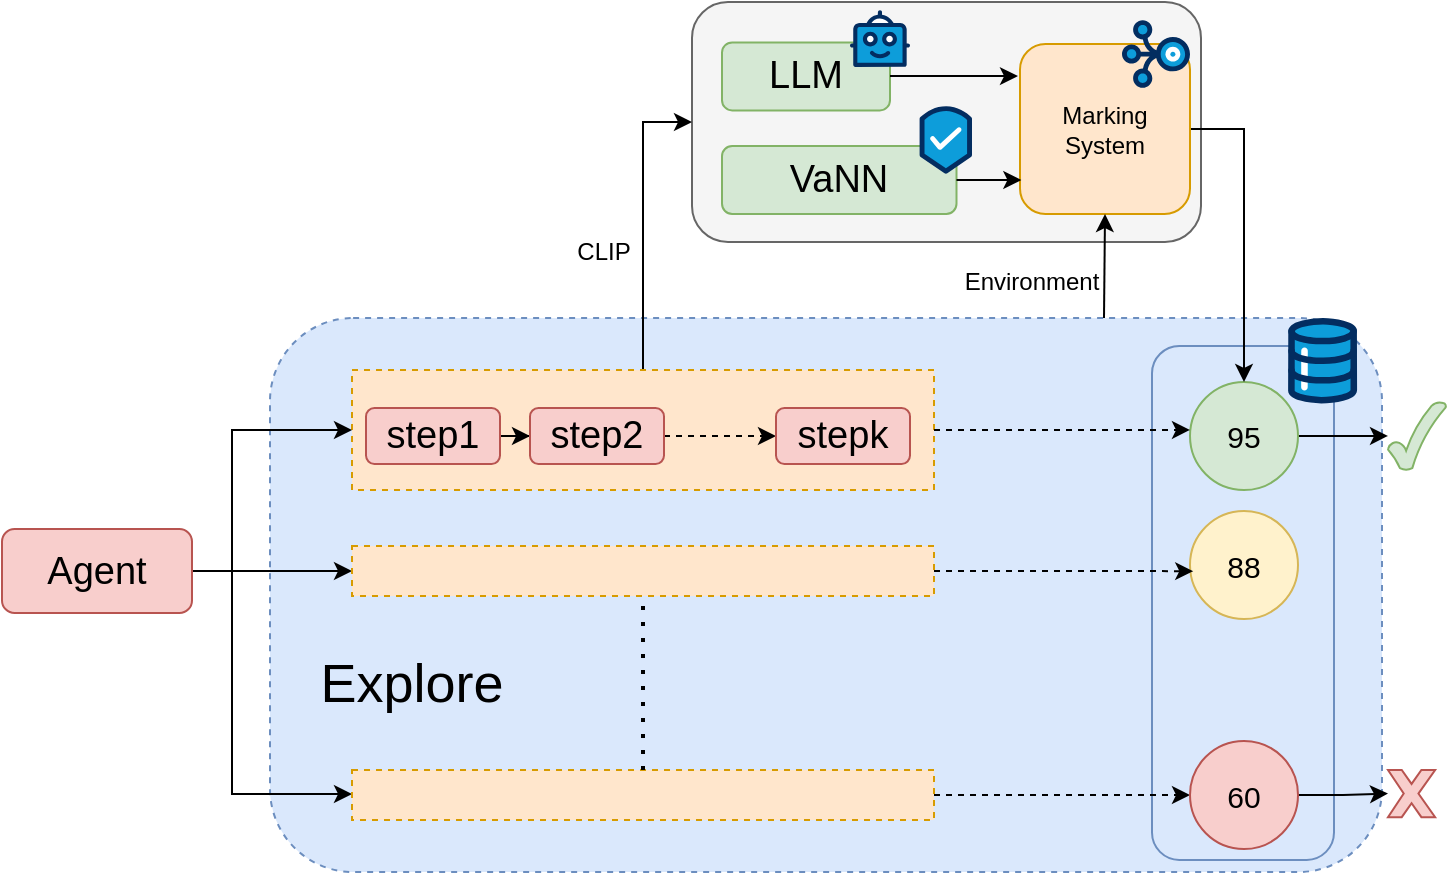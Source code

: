 <mxfile version="28.2.1">
  <diagram name="第 1 页" id="-67-8i8DmLZlF9Vm9H63">
    <mxGraphModel dx="1104" dy="673" grid="0" gridSize="10" guides="1" tooltips="1" connect="1" arrows="1" fold="1" page="1" pageScale="1" pageWidth="4681" pageHeight="3300" math="0" shadow="0">
      <root>
        <mxCell id="0" />
        <mxCell id="1" parent="0" />
        <mxCell id="YKDILyGexd_aIcYHHave-9" value="" style="rounded=1;whiteSpace=wrap;html=1;fillColor=#dae8fc;strokeColor=#6c8ebf;dashed=1;" parent="1" vertex="1">
          <mxGeometry x="273" y="322" width="556" height="277" as="geometry" />
        </mxCell>
        <mxCell id="2qB2dajr-711ydZ0-sjt-16" value="" style="rounded=1;whiteSpace=wrap;html=1;fillColor=none;strokeColor=#6c8ebf;" vertex="1" parent="1">
          <mxGeometry x="714" y="336" width="91" height="256.94" as="geometry" />
        </mxCell>
        <mxCell id="2qB2dajr-711ydZ0-sjt-4" value="" style="rounded=1;whiteSpace=wrap;html=1;fillColor=#f5f5f5;fontColor=#333333;strokeColor=#666666;" vertex="1" parent="1">
          <mxGeometry x="484" y="164" width="254.5" height="120" as="geometry" />
        </mxCell>
        <mxCell id="2qB2dajr-711ydZ0-sjt-6" style="edgeStyle=orthogonalEdgeStyle;rounded=0;orthogonalLoop=1;jettySize=auto;html=1;entryX=0;entryY=0.5;entryDx=0;entryDy=0;" edge="1" parent="1" source="YKDILyGexd_aIcYHHave-10" target="2qB2dajr-711ydZ0-sjt-4">
          <mxGeometry relative="1" as="geometry" />
        </mxCell>
        <mxCell id="YKDILyGexd_aIcYHHave-10" value="" style="rounded=0;whiteSpace=wrap;html=1;fillColor=#ffe6cc;strokeColor=#d79b00;dashed=1;" parent="1" vertex="1">
          <mxGeometry x="314" y="348" width="291" height="60" as="geometry" />
        </mxCell>
        <mxCell id="YKDILyGexd_aIcYHHave-4" value="&lt;font style=&quot;font-size: 19px;&quot;&gt;LLM&lt;/font&gt;" style="rounded=1;whiteSpace=wrap;html=1;fillColor=#d5e8d4;strokeColor=#82b366;" parent="1" vertex="1">
          <mxGeometry x="499" y="184.2" width="84" height="34" as="geometry" />
        </mxCell>
        <mxCell id="YKDILyGexd_aIcYHHave-23" style="edgeStyle=orthogonalEdgeStyle;rounded=0;orthogonalLoop=1;jettySize=auto;html=1;entryX=0;entryY=0.5;entryDx=0;entryDy=0;" parent="1" source="YKDILyGexd_aIcYHHave-1" target="YKDILyGexd_aIcYHHave-10" edge="1">
          <mxGeometry relative="1" as="geometry">
            <Array as="points">
              <mxPoint x="254" y="449" />
              <mxPoint x="254" y="378" />
            </Array>
          </mxGeometry>
        </mxCell>
        <mxCell id="YKDILyGexd_aIcYHHave-27" style="edgeStyle=orthogonalEdgeStyle;rounded=0;orthogonalLoop=1;jettySize=auto;html=1;entryX=0;entryY=0.5;entryDx=0;entryDy=0;" parent="1" source="YKDILyGexd_aIcYHHave-1" target="YKDILyGexd_aIcYHHave-26" edge="1">
          <mxGeometry relative="1" as="geometry" />
        </mxCell>
        <mxCell id="YKDILyGexd_aIcYHHave-41" style="edgeStyle=orthogonalEdgeStyle;rounded=0;orthogonalLoop=1;jettySize=auto;html=1;" parent="1" source="YKDILyGexd_aIcYHHave-1" target="YKDILyGexd_aIcYHHave-29" edge="1">
          <mxGeometry relative="1" as="geometry">
            <Array as="points">
              <mxPoint x="254" y="448" />
              <mxPoint x="254" y="560" />
            </Array>
          </mxGeometry>
        </mxCell>
        <mxCell id="YKDILyGexd_aIcYHHave-1" value="&lt;font style=&quot;font-size: 19px;&quot;&gt;Agent&lt;/font&gt;" style="rounded=1;whiteSpace=wrap;html=1;fillColor=#f8cecc;strokeColor=#b85450;" parent="1" vertex="1">
          <mxGeometry x="139" y="427.5" width="95" height="42" as="geometry" />
        </mxCell>
        <mxCell id="YKDILyGexd_aIcYHHave-3" value="" style="verticalLabelPosition=bottom;aspect=fixed;html=1;shape=mxgraph.salesforce.bots;fillColorStyles=fillColor2,fillColor3,fillColor4;fillColor2=#032d60;fillColor3=#0d9dda;fillColor4=#ffffff;fillColor=none;strokeColor=none;" parent="1" vertex="1">
          <mxGeometry x="563" y="168" width="30" height="28.5" as="geometry" />
        </mxCell>
        <mxCell id="YKDILyGexd_aIcYHHave-8" value="&lt;font style=&quot;font-size: 27px;&quot;&gt;Explore&lt;/font&gt;" style="text;html=1;align=center;verticalAlign=middle;whiteSpace=wrap;rounded=0;" parent="1" vertex="1">
          <mxGeometry x="266" y="475.5" width="156" height="58" as="geometry" />
        </mxCell>
        <mxCell id="YKDILyGexd_aIcYHHave-19" style="edgeStyle=orthogonalEdgeStyle;rounded=0;orthogonalLoop=1;jettySize=auto;html=1;entryX=0;entryY=0.5;entryDx=0;entryDy=0;" parent="1" source="YKDILyGexd_aIcYHHave-11" target="YKDILyGexd_aIcYHHave-17" edge="1">
          <mxGeometry relative="1" as="geometry" />
        </mxCell>
        <mxCell id="YKDILyGexd_aIcYHHave-11" value="&lt;font style=&quot;font-size: 19px;&quot;&gt;step1&lt;/font&gt;" style="rounded=1;whiteSpace=wrap;html=1;fillColor=#f8cecc;strokeColor=#b85450;" parent="1" vertex="1">
          <mxGeometry x="321" y="367" width="67" height="28" as="geometry" />
        </mxCell>
        <mxCell id="YKDILyGexd_aIcYHHave-20" style="edgeStyle=orthogonalEdgeStyle;rounded=0;orthogonalLoop=1;jettySize=auto;html=1;entryX=0;entryY=0.5;entryDx=0;entryDy=0;dashed=1;" parent="1" source="YKDILyGexd_aIcYHHave-17" target="YKDILyGexd_aIcYHHave-18" edge="1">
          <mxGeometry relative="1" as="geometry" />
        </mxCell>
        <mxCell id="YKDILyGexd_aIcYHHave-17" value="&lt;font style=&quot;font-size: 19px;&quot;&gt;step2&lt;/font&gt;" style="rounded=1;whiteSpace=wrap;html=1;fillColor=#f8cecc;strokeColor=#b85450;" parent="1" vertex="1">
          <mxGeometry x="403" y="367" width="67" height="28" as="geometry" />
        </mxCell>
        <mxCell id="YKDILyGexd_aIcYHHave-18" value="&lt;font style=&quot;font-size: 19px;&quot;&gt;stepk&lt;/font&gt;" style="rounded=1;whiteSpace=wrap;html=1;fillColor=#f8cecc;strokeColor=#b85450;" parent="1" vertex="1">
          <mxGeometry x="526" y="367" width="67" height="28" as="geometry" />
        </mxCell>
        <mxCell id="YKDILyGexd_aIcYHHave-38" style="edgeStyle=orthogonalEdgeStyle;rounded=0;orthogonalLoop=1;jettySize=auto;html=1;" parent="1" source="YKDILyGexd_aIcYHHave-24" target="YKDILyGexd_aIcYHHave-39" edge="1">
          <mxGeometry relative="1" as="geometry">
            <mxPoint x="809.5" y="381" as="targetPoint" />
          </mxGeometry>
        </mxCell>
        <mxCell id="YKDILyGexd_aIcYHHave-24" value="&lt;font style=&quot;font-size: 15px;&quot;&gt;95&lt;/font&gt;" style="ellipse;whiteSpace=wrap;html=1;aspect=fixed;fillColor=#d5e8d4;strokeColor=#82b366;" parent="1" vertex="1">
          <mxGeometry x="733" y="354" width="54" height="54" as="geometry" />
        </mxCell>
        <mxCell id="YKDILyGexd_aIcYHHave-26" value="" style="rounded=0;whiteSpace=wrap;html=1;fillColor=#ffe6cc;strokeColor=#d79b00;dashed=1;" parent="1" vertex="1">
          <mxGeometry x="314" y="436" width="291" height="25" as="geometry" />
        </mxCell>
        <mxCell id="YKDILyGexd_aIcYHHave-35" style="edgeStyle=orthogonalEdgeStyle;rounded=0;orthogonalLoop=1;jettySize=auto;html=1;dashed=1;" parent="1" source="YKDILyGexd_aIcYHHave-29" target="YKDILyGexd_aIcYHHave-32" edge="1">
          <mxGeometry relative="1" as="geometry" />
        </mxCell>
        <mxCell id="YKDILyGexd_aIcYHHave-29" value="" style="rounded=0;whiteSpace=wrap;html=1;fillColor=#ffe6cc;strokeColor=#d79b00;dashed=1;" parent="1" vertex="1">
          <mxGeometry x="314" y="548" width="291" height="25" as="geometry" />
        </mxCell>
        <mxCell id="YKDILyGexd_aIcYHHave-30" value="&lt;font style=&quot;font-size: 15px;&quot;&gt;88&lt;/font&gt;" style="ellipse;whiteSpace=wrap;html=1;aspect=fixed;fillColor=#fff2cc;strokeColor=#d6b656;" parent="1" vertex="1">
          <mxGeometry x="733" y="418.5" width="54" height="54" as="geometry" />
        </mxCell>
        <mxCell id="YKDILyGexd_aIcYHHave-36" style="edgeStyle=orthogonalEdgeStyle;rounded=0;orthogonalLoop=1;jettySize=auto;html=1;" parent="1" source="YKDILyGexd_aIcYHHave-32" target="YKDILyGexd_aIcYHHave-37" edge="1">
          <mxGeometry relative="1" as="geometry">
            <mxPoint x="810.571" y="513" as="targetPoint" />
          </mxGeometry>
        </mxCell>
        <mxCell id="YKDILyGexd_aIcYHHave-32" value="&lt;font style=&quot;font-size: 15px;&quot;&gt;60&lt;/font&gt;" style="ellipse;whiteSpace=wrap;html=1;aspect=fixed;fillColor=#f8cecc;strokeColor=#b85450;" parent="1" vertex="1">
          <mxGeometry x="733" y="533.5" width="54" height="54" as="geometry" />
        </mxCell>
        <mxCell id="YKDILyGexd_aIcYHHave-33" style="edgeStyle=orthogonalEdgeStyle;rounded=0;orthogonalLoop=1;jettySize=auto;html=1;entryX=0;entryY=0.444;entryDx=0;entryDy=0;entryPerimeter=0;dashed=1;" parent="1" source="YKDILyGexd_aIcYHHave-10" target="YKDILyGexd_aIcYHHave-24" edge="1">
          <mxGeometry relative="1" as="geometry" />
        </mxCell>
        <mxCell id="YKDILyGexd_aIcYHHave-34" style="edgeStyle=orthogonalEdgeStyle;rounded=0;orthogonalLoop=1;jettySize=auto;html=1;entryX=0.03;entryY=0.557;entryDx=0;entryDy=0;entryPerimeter=0;dashed=1;" parent="1" source="YKDILyGexd_aIcYHHave-26" target="YKDILyGexd_aIcYHHave-30" edge="1">
          <mxGeometry relative="1" as="geometry" />
        </mxCell>
        <mxCell id="YKDILyGexd_aIcYHHave-37" value="" style="verticalLabelPosition=bottom;verticalAlign=top;html=1;shape=mxgraph.basic.x;fillColor=#f8cecc;strokeColor=#b85450;" parent="1" vertex="1">
          <mxGeometry x="832" y="548" width="23.57" height="23.57" as="geometry" />
        </mxCell>
        <mxCell id="YKDILyGexd_aIcYHHave-39" value="" style="verticalLabelPosition=bottom;verticalAlign=top;html=1;shape=mxgraph.basic.tick;fillColor=#d5e8d4;strokeColor=#82b366;" parent="1" vertex="1">
          <mxGeometry x="832" y="363.94" width="29" height="34.12" as="geometry" />
        </mxCell>
        <mxCell id="2qB2dajr-711ydZ0-sjt-1" value="CLIP" style="text;html=1;align=center;verticalAlign=middle;whiteSpace=wrap;rounded=0;" vertex="1" parent="1">
          <mxGeometry x="410" y="274" width="60" height="30" as="geometry" />
        </mxCell>
        <mxCell id="2qB2dajr-711ydZ0-sjt-5" value="&lt;span style=&quot;font-size: 19px;&quot;&gt;VaNN&lt;/span&gt;" style="rounded=1;whiteSpace=wrap;html=1;fillColor=#d5e8d4;strokeColor=#82b366;" vertex="1" parent="1">
          <mxGeometry x="499" y="236" width="117.25" height="34" as="geometry" />
        </mxCell>
        <mxCell id="2qB2dajr-711ydZ0-sjt-14" style="edgeStyle=orthogonalEdgeStyle;rounded=0;orthogonalLoop=1;jettySize=auto;html=1;" edge="1" parent="1" source="2qB2dajr-711ydZ0-sjt-7" target="YKDILyGexd_aIcYHHave-24">
          <mxGeometry relative="1" as="geometry">
            <Array as="points">
              <mxPoint x="760" y="228" />
            </Array>
          </mxGeometry>
        </mxCell>
        <mxCell id="2qB2dajr-711ydZ0-sjt-7" value="Marking&lt;div&gt;System&lt;/div&gt;" style="rounded=1;whiteSpace=wrap;html=1;fillColor=#ffe6cc;strokeColor=#d79b00;" vertex="1" parent="1">
          <mxGeometry x="648" y="185" width="85" height="85" as="geometry" />
        </mxCell>
        <mxCell id="2qB2dajr-711ydZ0-sjt-8" value="" style="endArrow=none;dashed=1;html=1;dashPattern=1 3;strokeWidth=2;rounded=0;entryX=0.5;entryY=1;entryDx=0;entryDy=0;exitX=0.5;exitY=0;exitDx=0;exitDy=0;" edge="1" parent="1" source="YKDILyGexd_aIcYHHave-29" target="YKDILyGexd_aIcYHHave-26">
          <mxGeometry width="50" height="50" relative="1" as="geometry">
            <mxPoint x="495" y="579" as="sourcePoint" />
            <mxPoint x="545" y="529" as="targetPoint" />
          </mxGeometry>
        </mxCell>
        <mxCell id="2qB2dajr-711ydZ0-sjt-10" value="" style="endArrow=classic;html=1;rounded=0;exitX=0.75;exitY=0;exitDx=0;exitDy=0;entryX=0.5;entryY=1;entryDx=0;entryDy=0;" edge="1" parent="1" source="YKDILyGexd_aIcYHHave-9" target="2qB2dajr-711ydZ0-sjt-7">
          <mxGeometry width="50" height="50" relative="1" as="geometry">
            <mxPoint x="647" y="329" as="sourcePoint" />
            <mxPoint x="697" y="279" as="targetPoint" />
          </mxGeometry>
        </mxCell>
        <mxCell id="2qB2dajr-711ydZ0-sjt-12" style="edgeStyle=orthogonalEdgeStyle;rounded=0;orthogonalLoop=1;jettySize=auto;html=1;entryX=0.008;entryY=0.8;entryDx=0;entryDy=0;entryPerimeter=0;" edge="1" parent="1" source="2qB2dajr-711ydZ0-sjt-5" target="2qB2dajr-711ydZ0-sjt-7">
          <mxGeometry relative="1" as="geometry" />
        </mxCell>
        <mxCell id="2qB2dajr-711ydZ0-sjt-13" value="Environment" style="text;html=1;align=center;verticalAlign=middle;whiteSpace=wrap;rounded=0;" vertex="1" parent="1">
          <mxGeometry x="624" y="289" width="60" height="30" as="geometry" />
        </mxCell>
        <mxCell id="2qB2dajr-711ydZ0-sjt-15" value="" style="endArrow=classic;html=1;rounded=0;" edge="1" parent="1">
          <mxGeometry width="50" height="50" relative="1" as="geometry">
            <mxPoint x="583" y="201.06" as="sourcePoint" />
            <mxPoint x="647" y="201.06" as="targetPoint" />
          </mxGeometry>
        </mxCell>
        <mxCell id="2qB2dajr-711ydZ0-sjt-17" value="" style="verticalLabelPosition=bottom;aspect=fixed;html=1;shape=mxgraph.salesforce.stream;fillColorStyles=fillColor2,fillColor3,fillColor4;fillColor2=#032d60;fillColor3=#0d9dda;fillColor4=#ffffff;fillColor=none;strokeColor=none;" vertex="1" parent="1">
          <mxGeometry x="699" y="173" width="34" height="34" as="geometry" />
        </mxCell>
        <mxCell id="2qB2dajr-711ydZ0-sjt-19" value="" style="verticalLabelPosition=bottom;aspect=fixed;html=1;shape=mxgraph.salesforce.privacy;fillColorStyles=fillColor2,fillColor3,fillColor4;fillColor2=#032d60;fillColor3=#0d9dda;fillColor4=#ffffff;fillColor=none;strokeColor=none;" vertex="1" parent="1">
          <mxGeometry x="597.8" y="216" width="26.2" height="34.03" as="geometry" />
        </mxCell>
        <mxCell id="2qB2dajr-711ydZ0-sjt-20" value="" style="verticalLabelPosition=bottom;aspect=fixed;html=1;shape=mxgraph.salesforce.data;fillColorStyles=fillColor2,fillColor3,fillColor4;fillColor2=#032d60;fillColor3=#0d9dda;fillColor4=#ffffff;fillColor=none;strokeColor=none;" vertex="1" parent="1">
          <mxGeometry x="782" y="322" width="34.6" height="42.72" as="geometry" />
        </mxCell>
      </root>
    </mxGraphModel>
  </diagram>
</mxfile>
